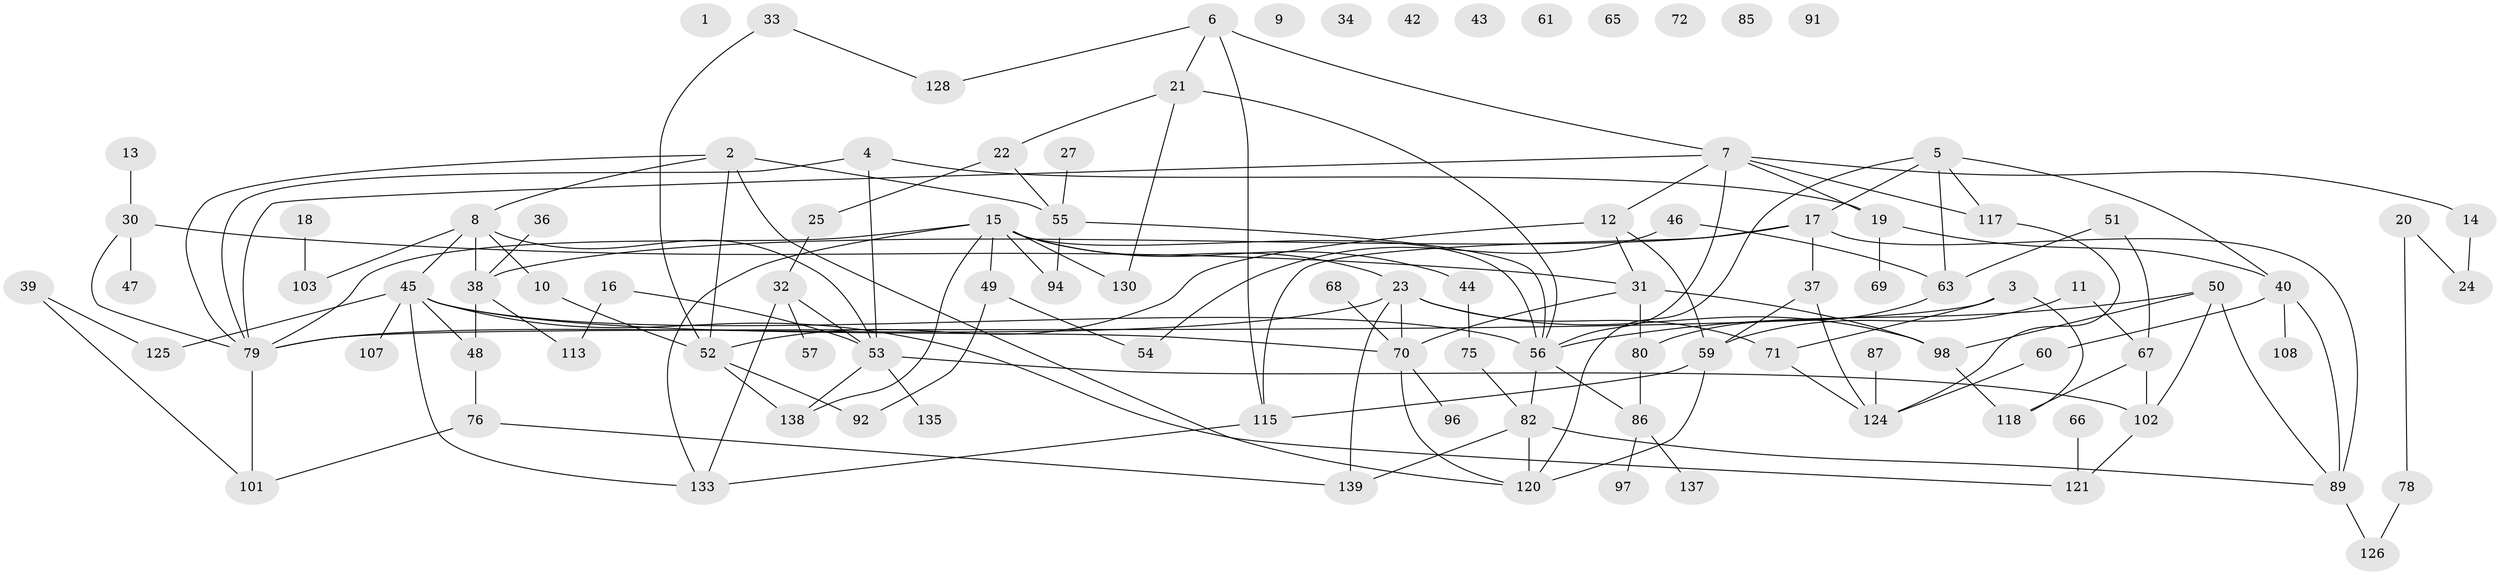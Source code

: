 // original degree distribution, {0: 0.07142857142857142, 3: 0.18571428571428572, 4: 0.18571428571428572, 5: 0.09285714285714286, 2: 0.30714285714285716, 1: 0.12857142857142856, 6: 0.02142857142857143, 7: 0.007142857142857143}
// Generated by graph-tools (version 1.1) at 2025/41/03/06/25 10:41:24]
// undirected, 101 vertices, 148 edges
graph export_dot {
graph [start="1"]
  node [color=gray90,style=filled];
  1;
  2 [super="+100"];
  3;
  4;
  5 [super="+132"];
  6 [super="+99"];
  7 [super="+106"];
  8 [super="+93"];
  9;
  10 [super="+84"];
  11;
  12 [super="+35"];
  13;
  14 [super="+26"];
  15 [super="+116"];
  16;
  17 [super="+29"];
  18;
  19 [super="+62"];
  20;
  21 [super="+28"];
  22 [super="+95"];
  23 [super="+122"];
  24;
  25;
  27;
  30 [super="+109"];
  31 [super="+41"];
  32 [super="+88"];
  33;
  34;
  36;
  37;
  38 [super="+129"];
  39;
  40 [super="+136"];
  42;
  43;
  44;
  45 [super="+83"];
  46 [super="+140"];
  47;
  48 [super="+104"];
  49;
  50;
  51;
  52 [super="+73"];
  53 [super="+74"];
  54 [super="+81"];
  55 [super="+77"];
  56 [super="+58"];
  57;
  59 [super="+90"];
  60;
  61;
  63 [super="+64"];
  65;
  66;
  67 [super="+112"];
  68;
  69;
  70 [super="+110"];
  71;
  72;
  75;
  76;
  78;
  79 [super="+111"];
  80;
  82 [super="+123"];
  85;
  86 [super="+105"];
  87;
  89 [super="+114"];
  91;
  92;
  94;
  96;
  97;
  98;
  101;
  102;
  103;
  107;
  108;
  113 [super="+127"];
  115;
  117 [super="+134"];
  118 [super="+119"];
  120;
  121;
  124 [super="+131"];
  125;
  126;
  128;
  130;
  133;
  135;
  137;
  138;
  139;
  2 -- 55;
  2 -- 120;
  2 -- 79;
  2 -- 8;
  2 -- 52;
  3 -- 71;
  3 -- 79;
  3 -- 118;
  4 -- 19;
  4 -- 53;
  4 -- 79;
  5 -- 63;
  5 -- 117;
  5 -- 40;
  5 -- 120;
  5 -- 17;
  6 -- 128;
  6 -- 115;
  6 -- 21;
  6 -- 7;
  7 -- 12;
  7 -- 19;
  7 -- 117;
  7 -- 56;
  7 -- 14;
  7 -- 79;
  8 -- 10;
  8 -- 53;
  8 -- 103;
  8 -- 45;
  8 -- 38;
  10 -- 52;
  11 -- 59;
  11 -- 67;
  12 -- 52;
  12 -- 31;
  12 -- 59;
  13 -- 30;
  14 -- 24;
  15 -- 23;
  15 -- 49;
  15 -- 79;
  15 -- 138;
  15 -- 130;
  15 -- 133;
  15 -- 56;
  15 -- 44;
  15 -- 94;
  16 -- 53;
  16 -- 113;
  17 -- 38;
  17 -- 115;
  17 -- 37;
  17 -- 89;
  18 -- 103;
  19 -- 40;
  19 -- 69;
  20 -- 24;
  20 -- 78;
  21 -- 130;
  21 -- 56;
  21 -- 22;
  22 -- 55;
  22 -- 25;
  23 -- 71;
  23 -- 98;
  23 -- 70;
  23 -- 139;
  23 -- 79;
  25 -- 32;
  27 -- 55;
  30 -- 47;
  30 -- 79;
  30 -- 31;
  31 -- 80;
  31 -- 98;
  31 -- 70;
  32 -- 53;
  32 -- 133;
  32 -- 57;
  33 -- 128;
  33 -- 52;
  36 -- 38;
  37 -- 59 [weight=2];
  37 -- 124;
  38 -- 48;
  38 -- 113;
  39 -- 101;
  39 -- 125;
  40 -- 89;
  40 -- 108;
  40 -- 60;
  44 -- 75;
  45 -- 133;
  45 -- 125;
  45 -- 56;
  45 -- 121;
  45 -- 107;
  45 -- 48;
  45 -- 70;
  46 -- 63;
  46 -- 54;
  48 -- 76;
  49 -- 92;
  49 -- 54;
  50 -- 98;
  50 -- 102;
  50 -- 56;
  50 -- 89;
  51 -- 67;
  51 -- 63;
  52 -- 138;
  52 -- 92;
  53 -- 138;
  53 -- 102;
  53 -- 135;
  55 -- 94;
  55 -- 56;
  56 -- 86;
  56 -- 82;
  59 -- 115;
  59 -- 120;
  60 -- 124;
  63 -- 80;
  66 -- 121;
  67 -- 118;
  67 -- 102;
  68 -- 70;
  70 -- 96;
  70 -- 120;
  71 -- 124;
  75 -- 82;
  76 -- 101;
  76 -- 139;
  78 -- 126;
  79 -- 101;
  80 -- 86;
  82 -- 139;
  82 -- 120;
  82 -- 89;
  86 -- 137;
  86 -- 97;
  87 -- 124;
  89 -- 126;
  98 -- 118;
  102 -- 121;
  115 -- 133;
  117 -- 124;
}
